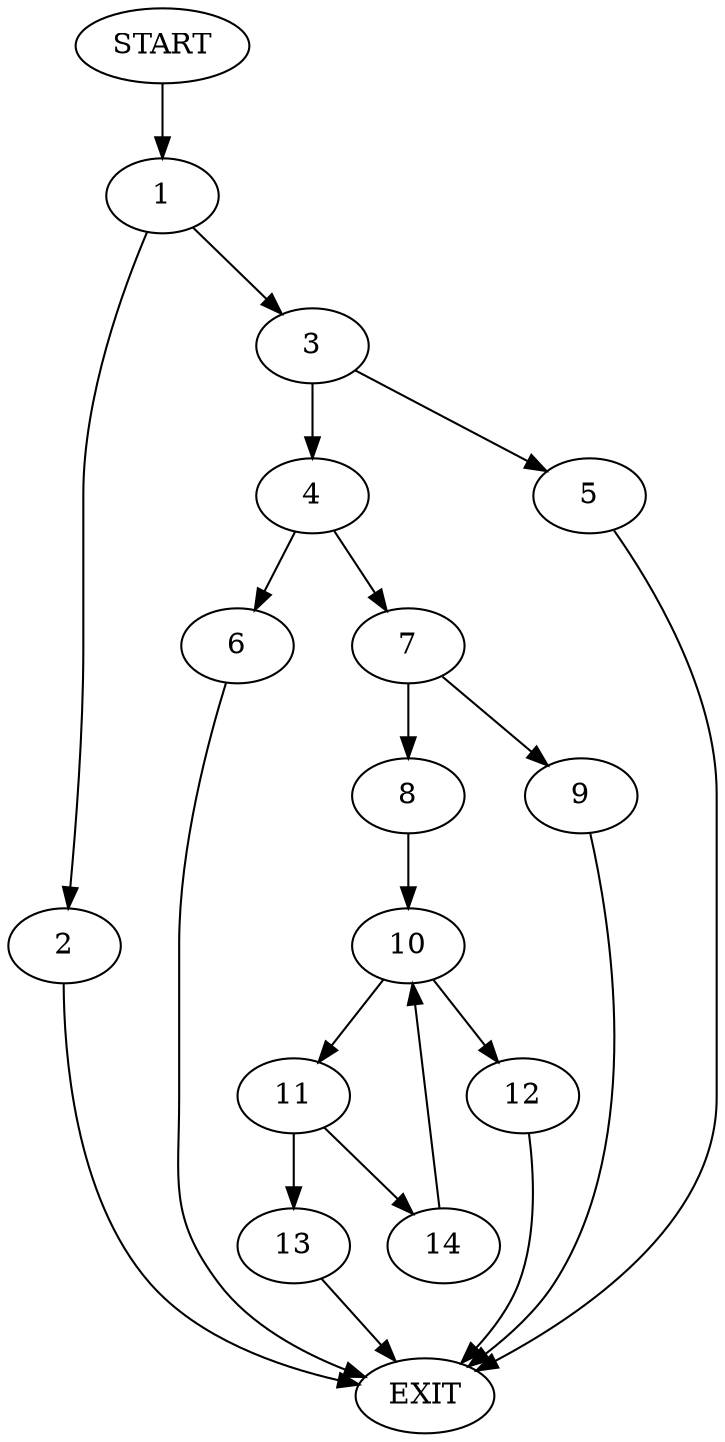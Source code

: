 digraph {
0 [label="START"]
15 [label="EXIT"]
0 -> 1
1 -> 2
1 -> 3
3 -> 4
3 -> 5
2 -> 15
5 -> 15
4 -> 6
4 -> 7
6 -> 15
7 -> 8
7 -> 9
9 -> 15
8 -> 10
10 -> 11
10 -> 12
11 -> 13
11 -> 14
12 -> 15
13 -> 15
14 -> 10
}
